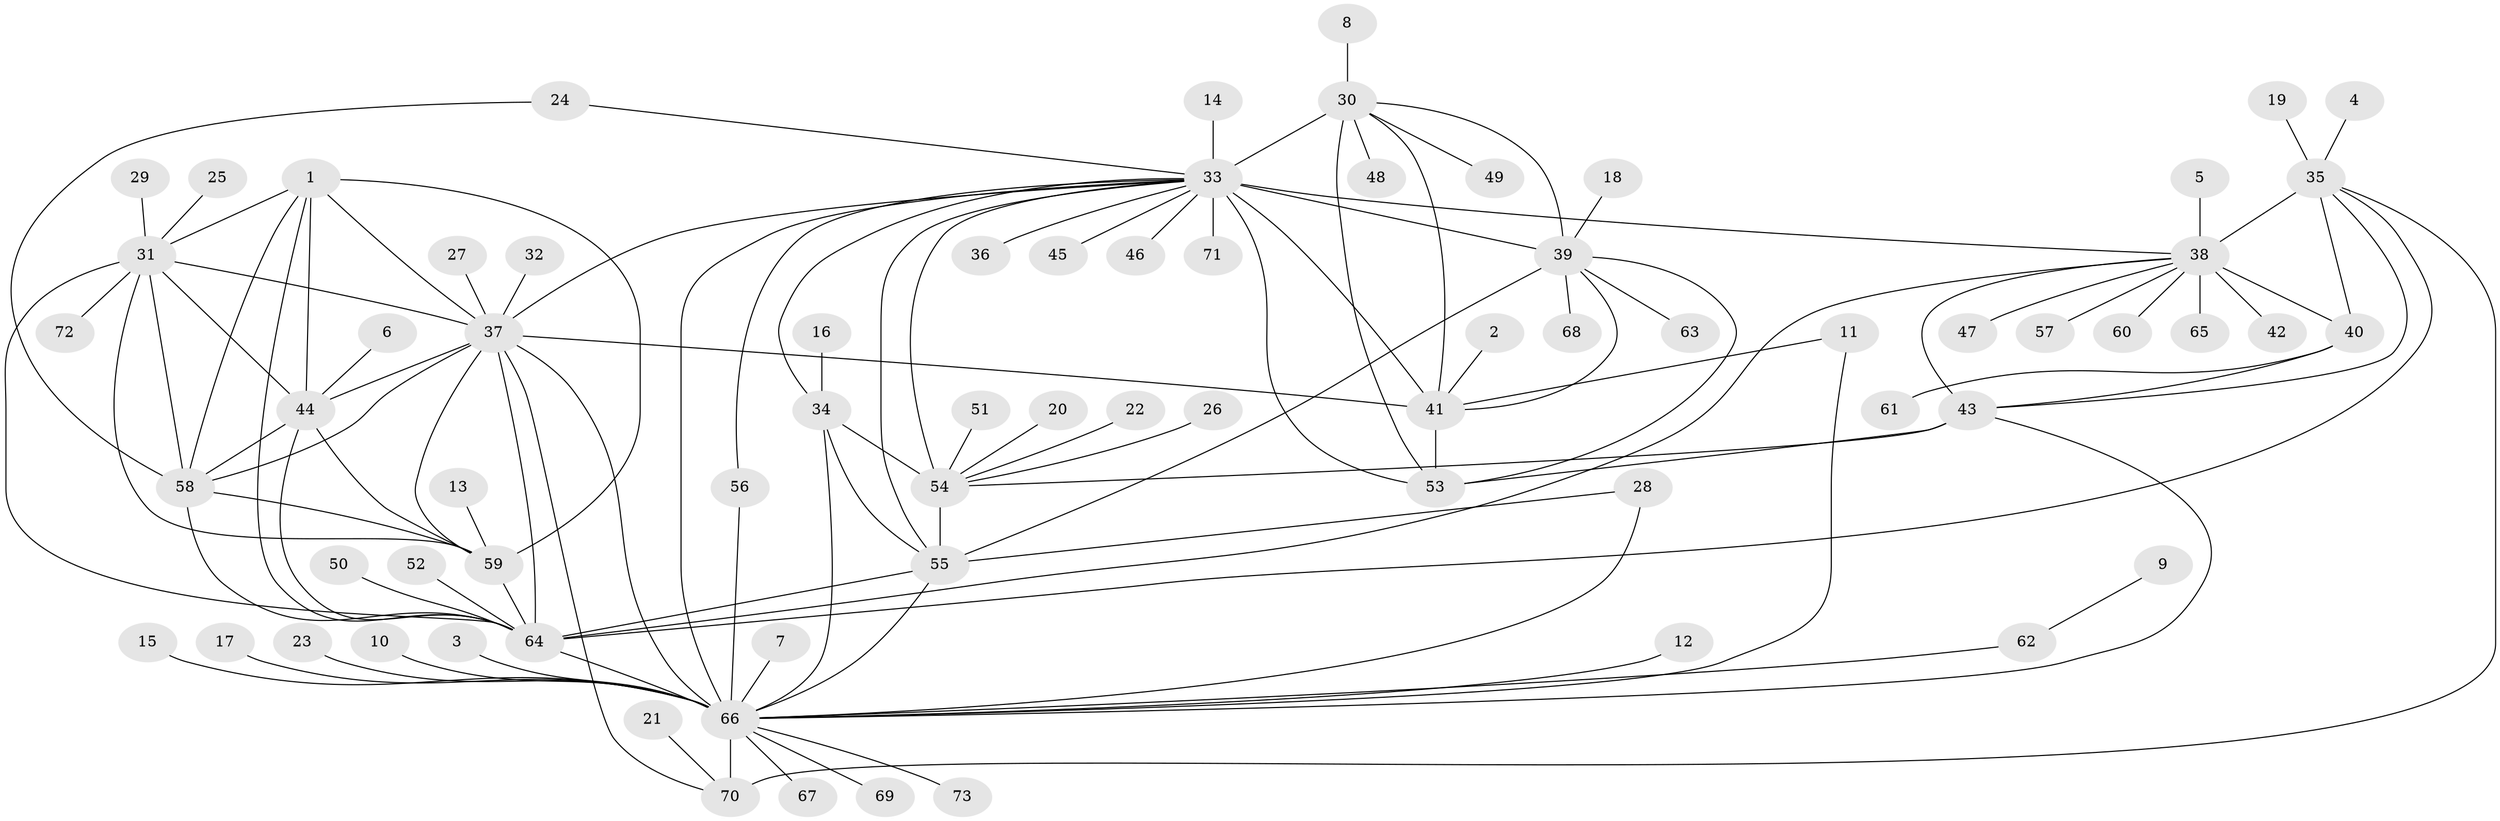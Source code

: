 // original degree distribution, {8: 0.034482758620689655, 9: 0.06896551724137931, 12: 0.027586206896551724, 11: 0.034482758620689655, 10: 0.034482758620689655, 6: 0.020689655172413793, 13: 0.013793103448275862, 7: 0.006896551724137931, 1: 0.5655172413793104, 2: 0.16551724137931034, 4: 0.013793103448275862, 3: 0.013793103448275862}
// Generated by graph-tools (version 1.1) at 2025/50/03/09/25 03:50:33]
// undirected, 73 vertices, 117 edges
graph export_dot {
graph [start="1"]
  node [color=gray90,style=filled];
  1;
  2;
  3;
  4;
  5;
  6;
  7;
  8;
  9;
  10;
  11;
  12;
  13;
  14;
  15;
  16;
  17;
  18;
  19;
  20;
  21;
  22;
  23;
  24;
  25;
  26;
  27;
  28;
  29;
  30;
  31;
  32;
  33;
  34;
  35;
  36;
  37;
  38;
  39;
  40;
  41;
  42;
  43;
  44;
  45;
  46;
  47;
  48;
  49;
  50;
  51;
  52;
  53;
  54;
  55;
  56;
  57;
  58;
  59;
  60;
  61;
  62;
  63;
  64;
  65;
  66;
  67;
  68;
  69;
  70;
  71;
  72;
  73;
  1 -- 31 [weight=1.0];
  1 -- 37 [weight=1.0];
  1 -- 44 [weight=1.0];
  1 -- 58 [weight=1.0];
  1 -- 59 [weight=1.0];
  1 -- 64 [weight=1.0];
  2 -- 41 [weight=1.0];
  3 -- 66 [weight=1.0];
  4 -- 35 [weight=1.0];
  5 -- 38 [weight=1.0];
  6 -- 44 [weight=1.0];
  7 -- 66 [weight=1.0];
  8 -- 30 [weight=1.0];
  9 -- 62 [weight=1.0];
  10 -- 66 [weight=1.0];
  11 -- 41 [weight=1.0];
  11 -- 66 [weight=1.0];
  12 -- 66 [weight=1.0];
  13 -- 59 [weight=1.0];
  14 -- 33 [weight=1.0];
  15 -- 66 [weight=1.0];
  16 -- 34 [weight=1.0];
  17 -- 66 [weight=1.0];
  18 -- 39 [weight=1.0];
  19 -- 35 [weight=1.0];
  20 -- 54 [weight=1.0];
  21 -- 70 [weight=1.0];
  22 -- 54 [weight=1.0];
  23 -- 66 [weight=1.0];
  24 -- 33 [weight=1.0];
  24 -- 58 [weight=1.0];
  25 -- 31 [weight=1.0];
  26 -- 54 [weight=1.0];
  27 -- 37 [weight=1.0];
  28 -- 55 [weight=1.0];
  28 -- 66 [weight=1.0];
  29 -- 31 [weight=1.0];
  30 -- 33 [weight=3.0];
  30 -- 39 [weight=1.0];
  30 -- 41 [weight=1.0];
  30 -- 48 [weight=1.0];
  30 -- 49 [weight=1.0];
  30 -- 53 [weight=1.0];
  31 -- 37 [weight=1.0];
  31 -- 44 [weight=1.0];
  31 -- 58 [weight=1.0];
  31 -- 59 [weight=1.0];
  31 -- 64 [weight=1.0];
  31 -- 72 [weight=1.0];
  32 -- 37 [weight=1.0];
  33 -- 34 [weight=1.0];
  33 -- 36 [weight=1.0];
  33 -- 37 [weight=1.0];
  33 -- 38 [weight=1.0];
  33 -- 39 [weight=3.0];
  33 -- 41 [weight=3.0];
  33 -- 45 [weight=1.0];
  33 -- 46 [weight=1.0];
  33 -- 53 [weight=3.0];
  33 -- 54 [weight=4.0];
  33 -- 55 [weight=1.0];
  33 -- 56 [weight=1.0];
  33 -- 66 [weight=1.0];
  33 -- 71 [weight=1.0];
  34 -- 54 [weight=4.0];
  34 -- 55 [weight=1.0];
  34 -- 66 [weight=1.0];
  35 -- 38 [weight=4.0];
  35 -- 40 [weight=1.0];
  35 -- 43 [weight=1.0];
  35 -- 64 [weight=1.0];
  35 -- 70 [weight=1.0];
  37 -- 41 [weight=1.0];
  37 -- 44 [weight=1.0];
  37 -- 58 [weight=1.0];
  37 -- 59 [weight=1.0];
  37 -- 64 [weight=1.0];
  37 -- 66 [weight=1.0];
  37 -- 70 [weight=1.0];
  38 -- 40 [weight=4.0];
  38 -- 42 [weight=1.0];
  38 -- 43 [weight=4.0];
  38 -- 47 [weight=1.0];
  38 -- 57 [weight=1.0];
  38 -- 60 [weight=1.0];
  38 -- 64 [weight=1.0];
  38 -- 65 [weight=1.0];
  39 -- 41 [weight=1.0];
  39 -- 53 [weight=1.0];
  39 -- 55 [weight=1.0];
  39 -- 63 [weight=1.0];
  39 -- 68 [weight=1.0];
  40 -- 43 [weight=1.0];
  40 -- 61 [weight=1.0];
  41 -- 53 [weight=1.0];
  43 -- 53 [weight=1.0];
  43 -- 54 [weight=1.0];
  43 -- 66 [weight=1.0];
  44 -- 58 [weight=1.0];
  44 -- 59 [weight=1.0];
  44 -- 64 [weight=1.0];
  50 -- 64 [weight=1.0];
  51 -- 54 [weight=1.0];
  52 -- 64 [weight=1.0];
  54 -- 55 [weight=5.0];
  55 -- 64 [weight=1.0];
  55 -- 66 [weight=1.0];
  56 -- 66 [weight=1.0];
  58 -- 59 [weight=1.0];
  58 -- 64 [weight=1.0];
  59 -- 64 [weight=1.0];
  62 -- 66 [weight=1.0];
  64 -- 66 [weight=1.0];
  66 -- 67 [weight=1.0];
  66 -- 69 [weight=1.0];
  66 -- 70 [weight=10.0];
  66 -- 73 [weight=1.0];
}
